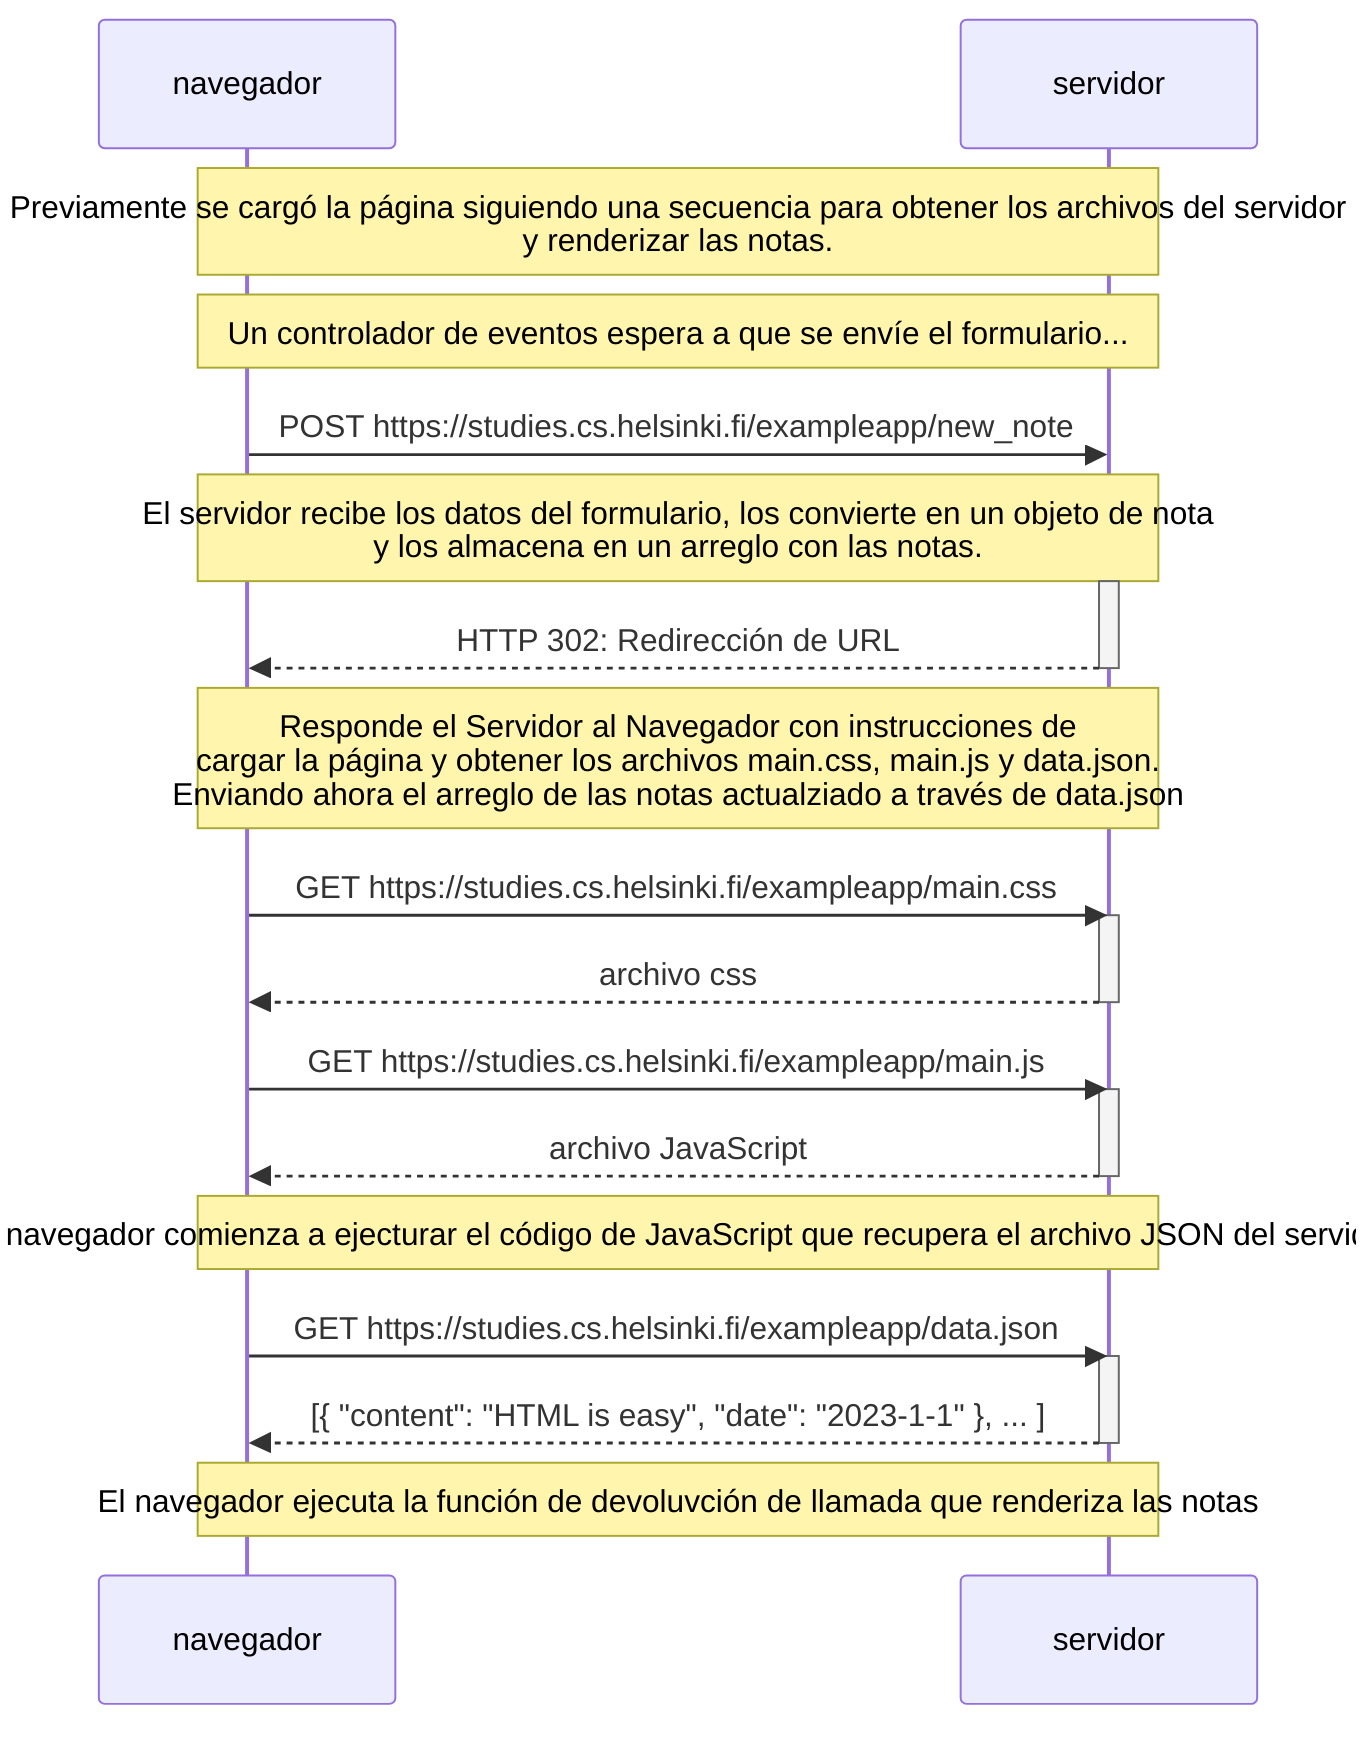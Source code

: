 sequenceDiagram
    participant navegador
    participant servidor

    Note over navegador,servidor: Previamente se cargó la página siguiendo una secuencia para obtener los archivos del servidor<br/> y renderizar las notas.
    Note over navegador,servidor: Un controlador de eventos espera a que se envíe el formulario...

    navegador->>servidor: POST https://studies.cs.helsinki.fi/exampleapp/new_note
    Note over navegador,servidor: El servidor recibe los datos del formulario, los convierte en un objeto de nota<br/> y los almacena en un arreglo con las notas.
    
    activate servidor
    servidor-->>navegador: HTTP 302: Redirección de URL
    deactivate servidor

   Note over navegador,servidor: Responde el Servidor al Navegador con instrucciones de <br/> cargar la página y obtener los archivos main.css, main.js y data.json. <br/>Enviando ahora el arreglo de las notas actualziado a través de data.json

    navegador->>servidor: GET https://studies.cs.helsinki.fi/exampleapp/main.css
    activate servidor
    servidor-->>navegador: archivo css
    deactivate servidor

    navegador->>servidor: GET https://studies.cs.helsinki.fi/exampleapp/main.js
    activate servidor
    servidor-->>navegador: archivo JavaScript
    deactivate servidor

    Note over navegador,servidor: EL navegador comienza a ejecturar el código de JavaScript que recupera el archivo JSON del servidor

    navegador->>servidor: GET https://studies.cs.helsinki.fi/exampleapp/data.json
    activate servidor
    servidor-->>navegador: [{ "content": "HTML is easy", "date": "2023-1-1" }, ... ]
    deactivate servidor

   Note over navegador,servidor: El navegador ejecuta la función de devoluvción de llamada que renderiza las notas